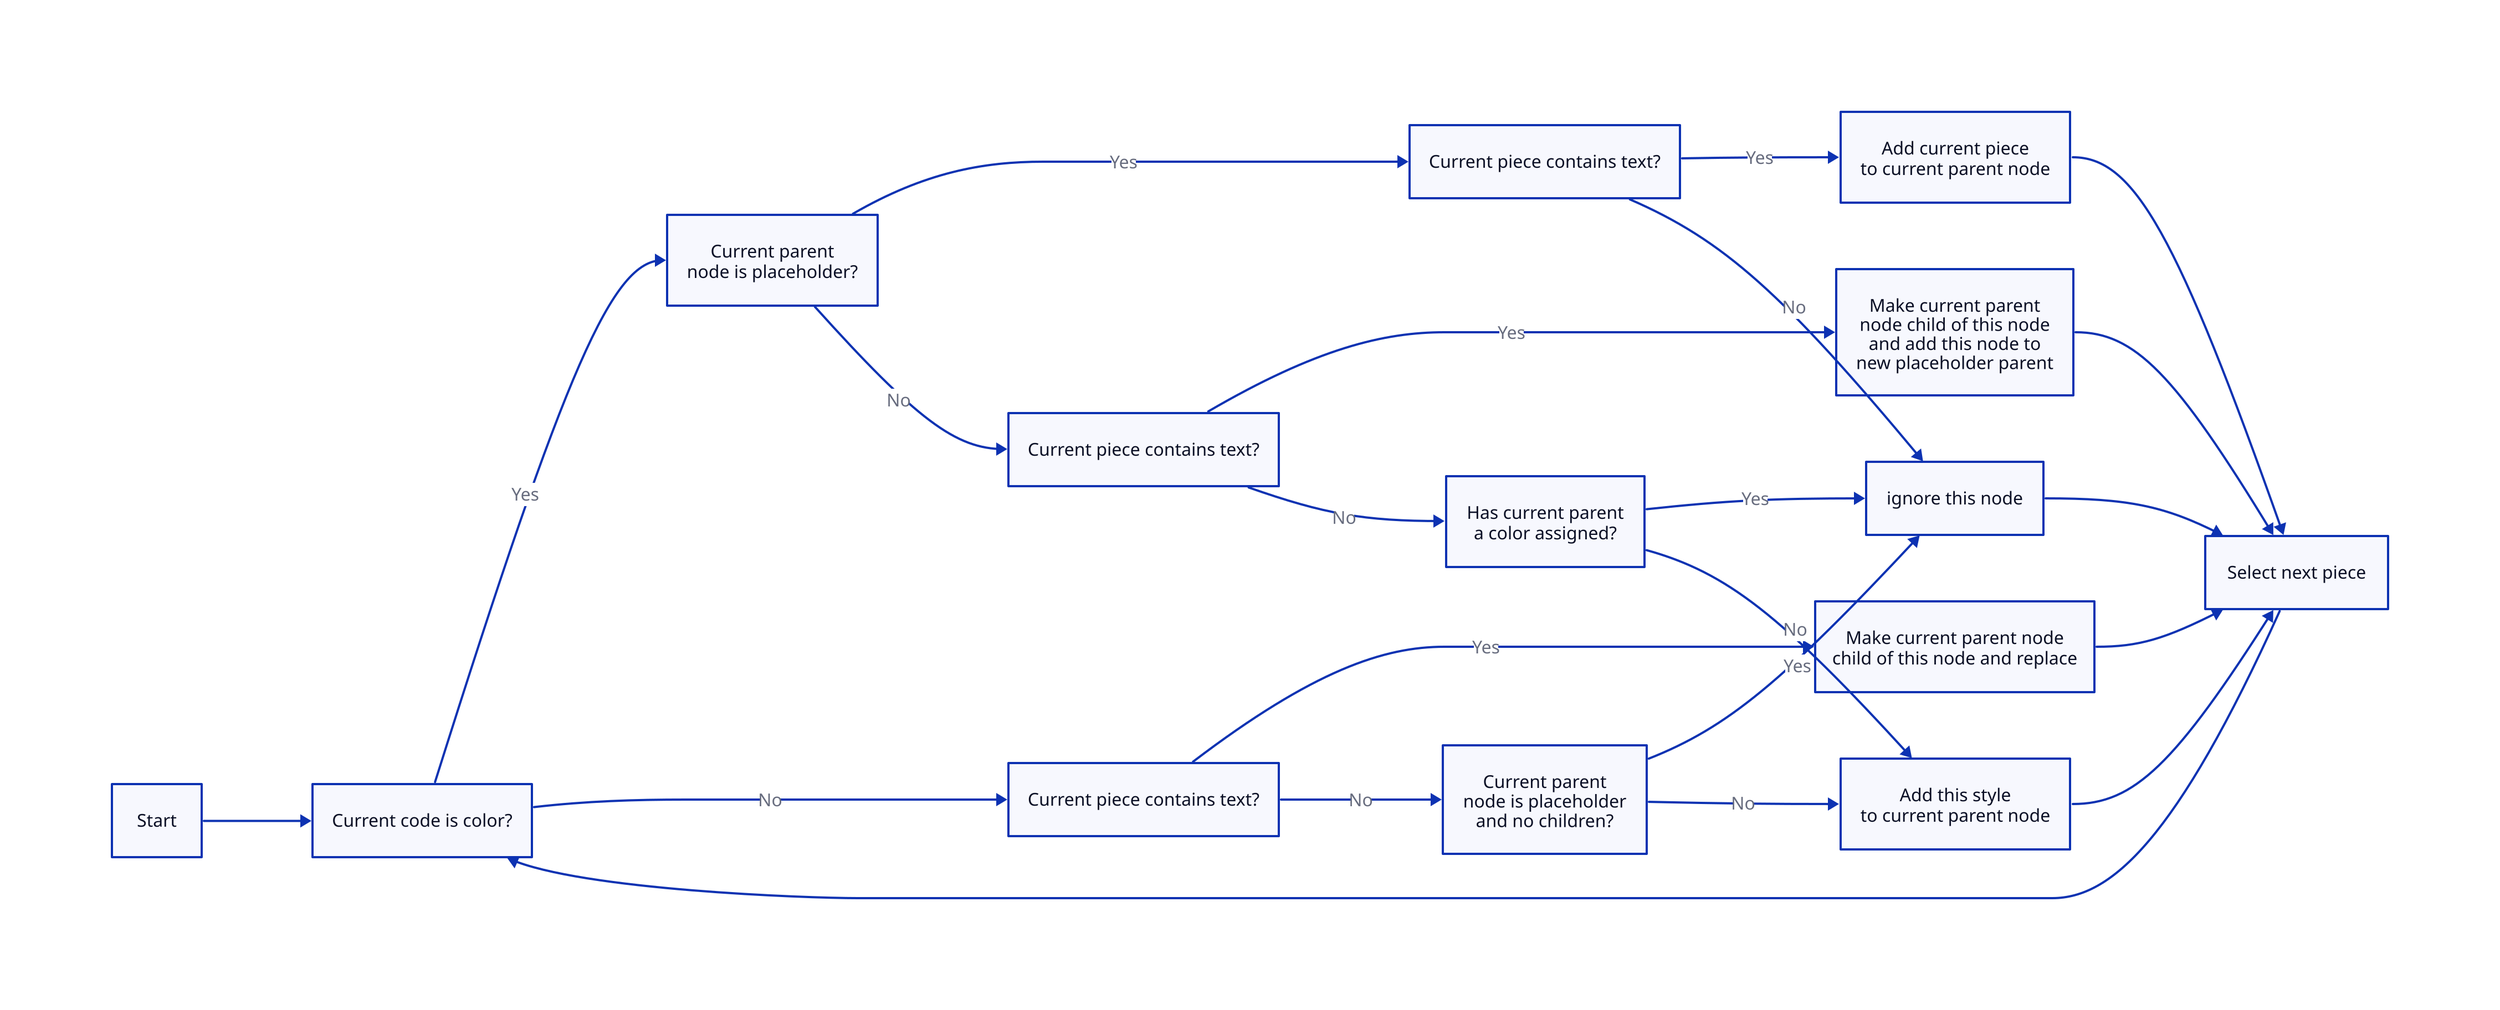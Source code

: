 # direction: down
direction: right

Start

select_next: Select next piece
stap1_2: Current code is color?

stap2y_4: Current parent\nnode is placeholder?
stap2n_3: Current piece contains text?

end_replace_parent: Make current parent node\nchild of this node and replace
end_replace_parent_reset: Make current parent\nnode child of this node\nand add this node to\nnew placeholder parent
end_add_style: Add this style\nto current parent node

stap3n_end: Current parent\nnode is placeholder\nand no children?

stap4n_6: Current piece contains text?
stap4y_7: Current piece contains text?

end_ignore: ignore this node

stap6n_3: Has current parent\na color assigned?

end_add_to_parent: Add current piece\nto current parent node

Start -> stap1_2

stap1_2 -> stap2y_4: Yes
stap1_2 -> stap2n_3: No

stap2y_4 -> stap4y_7: Yes
stap2y_4 -> stap4n_6: No

stap2n_3 -> end_replace_parent: Yes
stap2n_3 -> stap3n_end: No

stap3n_end -> end_ignore: Yes
stap3n_end -> end_add_style: No

stap4n_6 -> end_replace_parent_reset: Yes
stap4n_6 -> stap6n_3: No

stap4y_7 -> end_add_to_parent: Yes
stap4y_7 -> end_ignore: No

stap6n_3 -> end_ignore: Yes
stap6n_3 -> end_add_style: No

end_add_to_parent -> select_next

end_replace_parent -> select_next
end_replace_parent_reset -> select_next
end_add_style -> select_next
end_ignore -> select_next
select_next -> stap1_2
